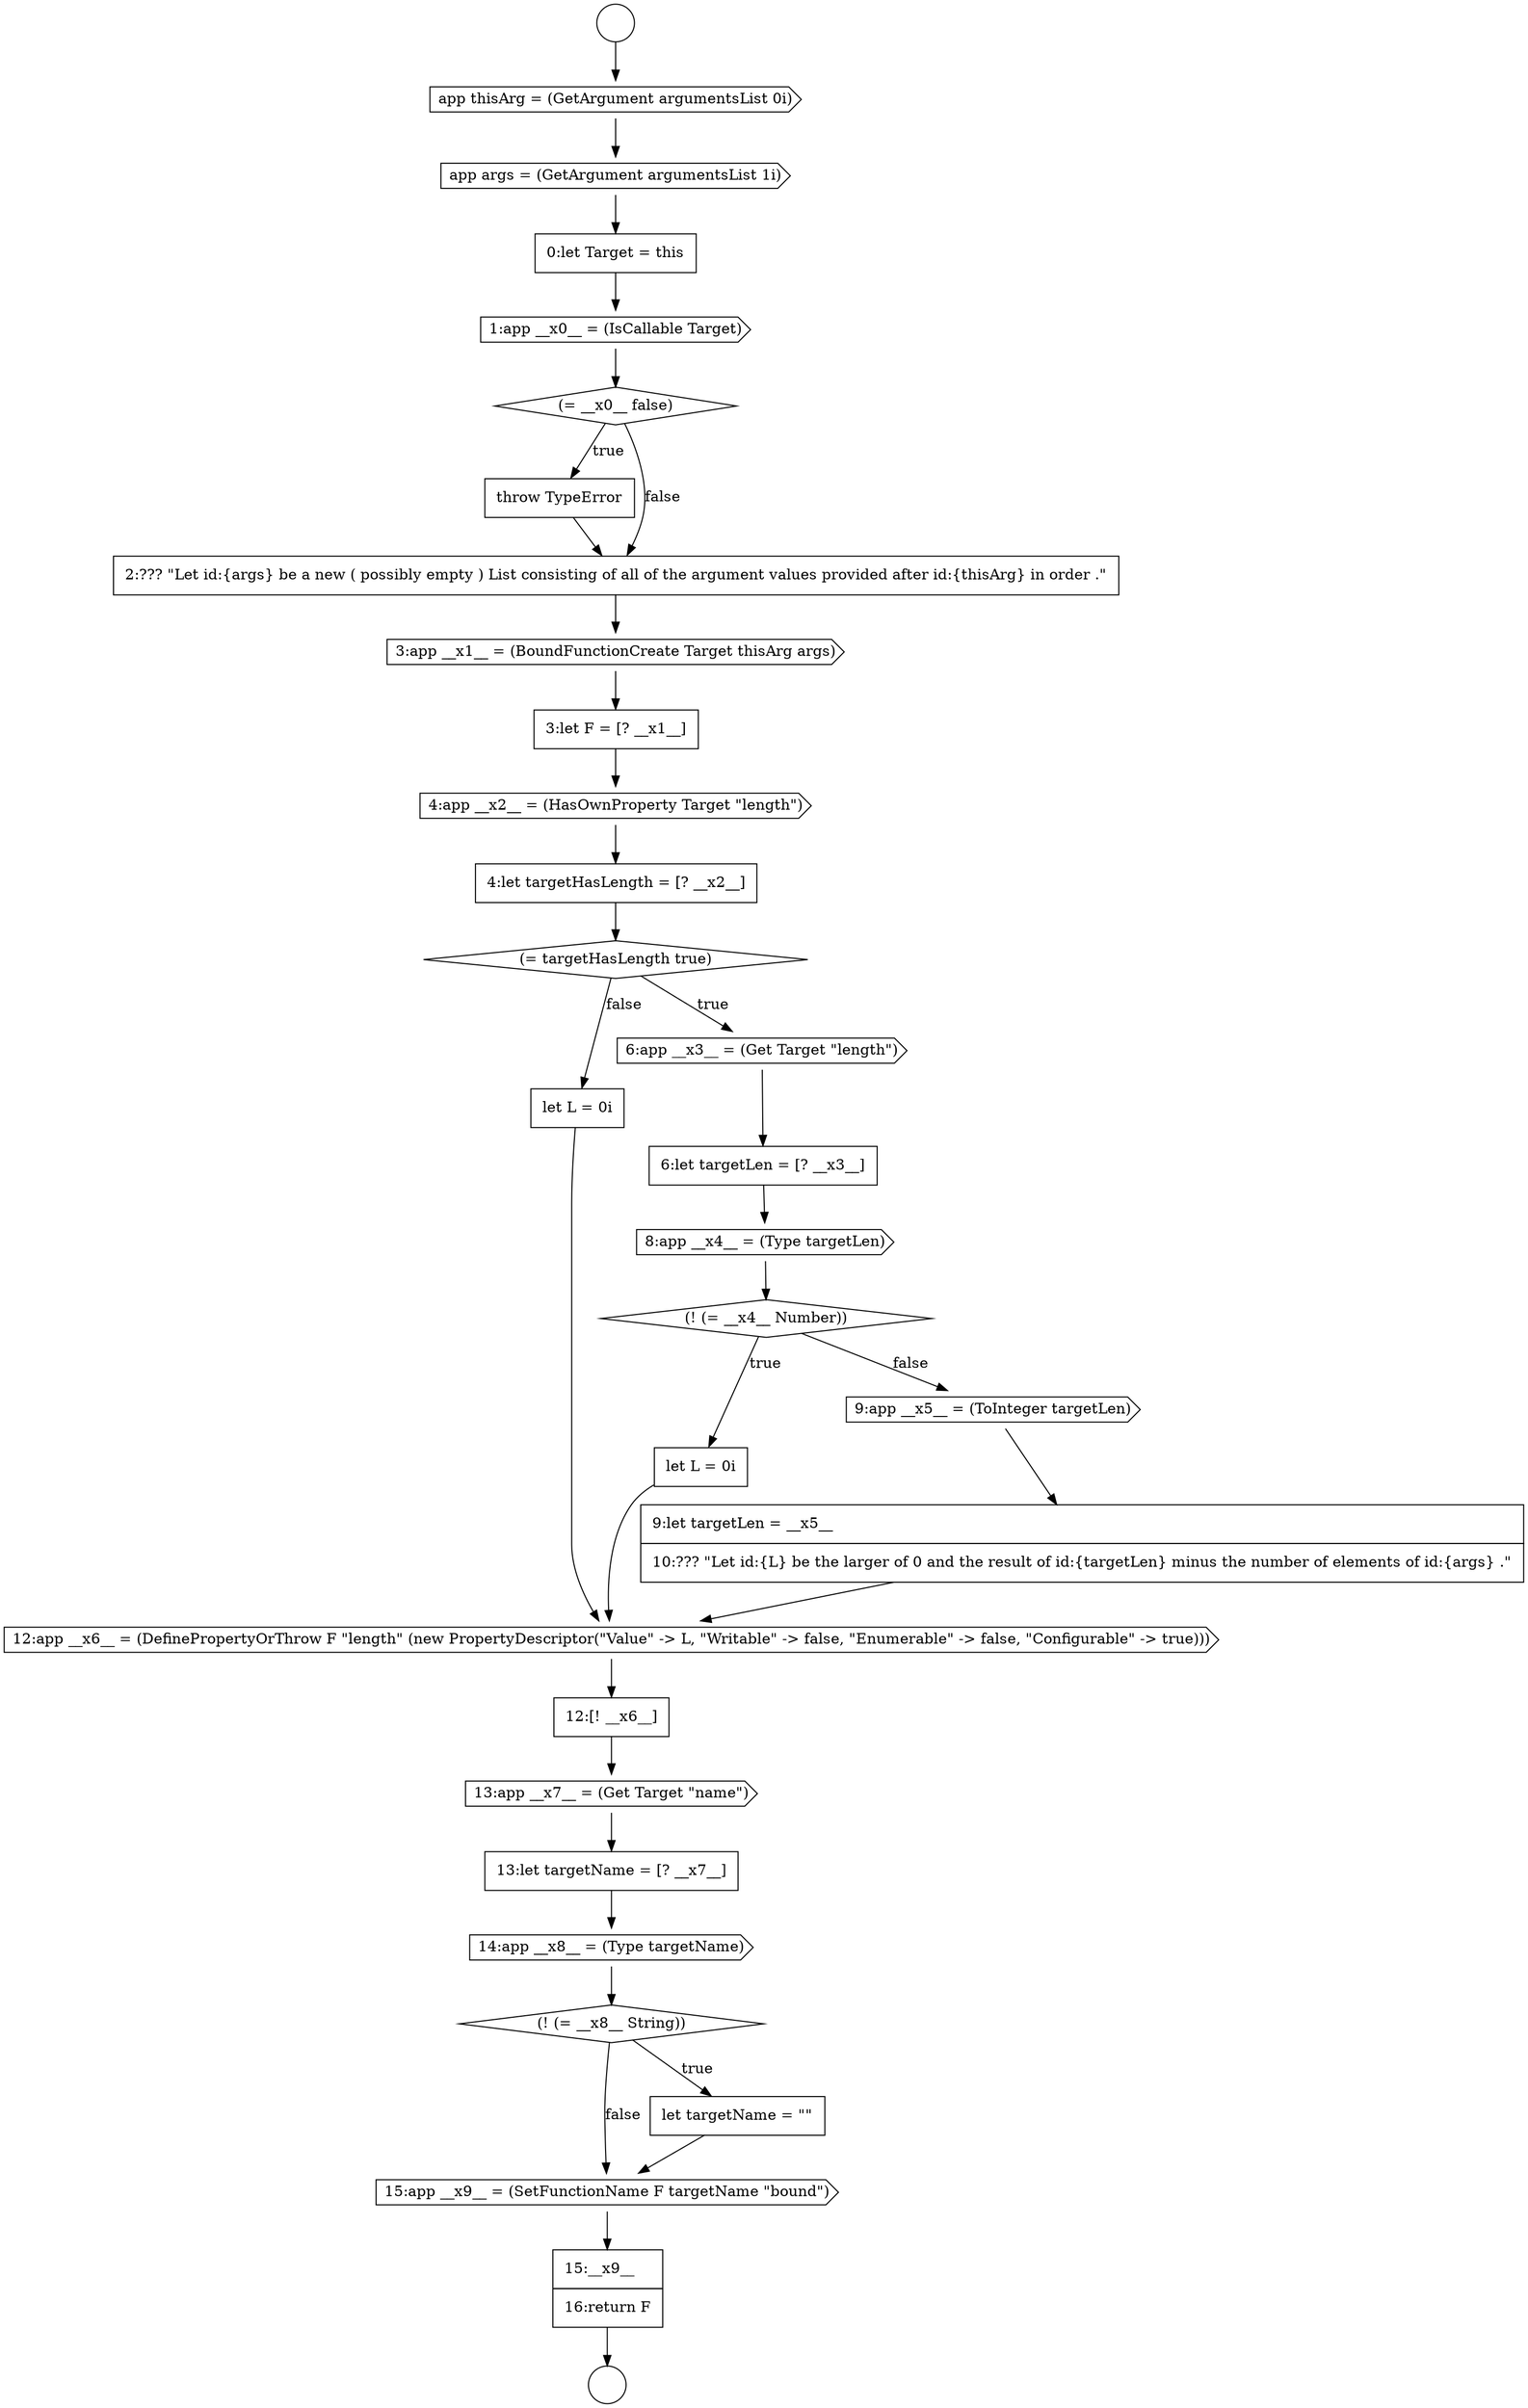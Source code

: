 digraph {
  node11043 [shape=cds, label=<<font color="black">app args = (GetArgument argumentsList 1i)</font>> color="black" fillcolor="white" style=filled]
  node11064 [shape=cds, label=<<font color="black">13:app __x7__ = (Get Target &quot;name&quot;)</font>> color="black" fillcolor="white" style=filled]
  node11047 [shape=none, margin=0, label=<<font color="black">
    <table border="0" cellborder="1" cellspacing="0" cellpadding="10">
      <tr><td align="left">throw TypeError</td></tr>
    </table>
  </font>> color="black" fillcolor="white" style=filled]
  node11069 [shape=cds, label=<<font color="black">15:app __x9__ = (SetFunctionName F targetName &quot;bound&quot;)</font>> color="black" fillcolor="white" style=filled]
  node11042 [shape=cds, label=<<font color="black">app thisArg = (GetArgument argumentsList 0i)</font>> color="black" fillcolor="white" style=filled]
  node11046 [shape=diamond, label=<<font color="black">(= __x0__ false)</font>> color="black" fillcolor="white" style=filled]
  node11065 [shape=none, margin=0, label=<<font color="black">
    <table border="0" cellborder="1" cellspacing="0" cellpadding="10">
      <tr><td align="left">13:let targetName = [? __x7__]</td></tr>
    </table>
  </font>> color="black" fillcolor="white" style=filled]
  node11063 [shape=none, margin=0, label=<<font color="black">
    <table border="0" cellborder="1" cellspacing="0" cellpadding="10">
      <tr><td align="left">12:[! __x6__]</td></tr>
    </table>
  </font>> color="black" fillcolor="white" style=filled]
  node11041 [shape=circle label=" " color="black" fillcolor="white" style=filled]
  node11062 [shape=cds, label=<<font color="black">12:app __x6__ = (DefinePropertyOrThrow F &quot;length&quot; (new PropertyDescriptor(&quot;Value&quot; -&gt; L, &quot;Writable&quot; -&gt; false, &quot;Enumerable&quot; -&gt; false, &quot;Configurable&quot; -&gt; true)))</font>> color="black" fillcolor="white" style=filled]
  node11045 [shape=cds, label=<<font color="black">1:app __x0__ = (IsCallable Target)</font>> color="black" fillcolor="white" style=filled]
  node11044 [shape=none, margin=0, label=<<font color="black">
    <table border="0" cellborder="1" cellspacing="0" cellpadding="10">
      <tr><td align="left">0:let Target = this</td></tr>
    </table>
  </font>> color="black" fillcolor="white" style=filled]
  node11067 [shape=diamond, label=<<font color="black">(! (= __x8__ String))</font>> color="black" fillcolor="white" style=filled]
  node11050 [shape=none, margin=0, label=<<font color="black">
    <table border="0" cellborder="1" cellspacing="0" cellpadding="10">
      <tr><td align="left">3:let F = [? __x1__]</td></tr>
    </table>
  </font>> color="black" fillcolor="white" style=filled]
  node11048 [shape=none, margin=0, label=<<font color="black">
    <table border="0" cellborder="1" cellspacing="0" cellpadding="10">
      <tr><td align="left">2:??? &quot;Let id:{args} be a new ( possibly empty ) List consisting of all of the argument values provided after id:{thisArg} in order .&quot;</td></tr>
    </table>
  </font>> color="black" fillcolor="white" style=filled]
  node11058 [shape=none, margin=0, label=<<font color="black">
    <table border="0" cellborder="1" cellspacing="0" cellpadding="10">
      <tr><td align="left">let L = 0i</td></tr>
    </table>
  </font>> color="black" fillcolor="white" style=filled]
  node11055 [shape=none, margin=0, label=<<font color="black">
    <table border="0" cellborder="1" cellspacing="0" cellpadding="10">
      <tr><td align="left">6:let targetLen = [? __x3__]</td></tr>
    </table>
  </font>> color="black" fillcolor="white" style=filled]
  node11068 [shape=none, margin=0, label=<<font color="black">
    <table border="0" cellborder="1" cellspacing="0" cellpadding="10">
      <tr><td align="left">let targetName = &quot;&quot;</td></tr>
    </table>
  </font>> color="black" fillcolor="white" style=filled]
  node11051 [shape=cds, label=<<font color="black">4:app __x2__ = (HasOwnProperty Target &quot;length&quot;)</font>> color="black" fillcolor="white" style=filled]
  node11040 [shape=circle label=" " color="black" fillcolor="white" style=filled]
  node11056 [shape=cds, label=<<font color="black">8:app __x4__ = (Type targetLen)</font>> color="black" fillcolor="white" style=filled]
  node11057 [shape=diamond, label=<<font color="black">(! (= __x4__ Number))</font>> color="black" fillcolor="white" style=filled]
  node11052 [shape=none, margin=0, label=<<font color="black">
    <table border="0" cellborder="1" cellspacing="0" cellpadding="10">
      <tr><td align="left">4:let targetHasLength = [? __x2__]</td></tr>
    </table>
  </font>> color="black" fillcolor="white" style=filled]
  node11061 [shape=none, margin=0, label=<<font color="black">
    <table border="0" cellborder="1" cellspacing="0" cellpadding="10">
      <tr><td align="left">let L = 0i</td></tr>
    </table>
  </font>> color="black" fillcolor="white" style=filled]
  node11070 [shape=none, margin=0, label=<<font color="black">
    <table border="0" cellborder="1" cellspacing="0" cellpadding="10">
      <tr><td align="left">15:__x9__</td></tr>
      <tr><td align="left">16:return F</td></tr>
    </table>
  </font>> color="black" fillcolor="white" style=filled]
  node11060 [shape=none, margin=0, label=<<font color="black">
    <table border="0" cellborder="1" cellspacing="0" cellpadding="10">
      <tr><td align="left">9:let targetLen = __x5__</td></tr>
      <tr><td align="left">10:??? &quot;Let id:{L} be the larger of 0 and the result of id:{targetLen} minus the number of elements of id:{args} .&quot;</td></tr>
    </table>
  </font>> color="black" fillcolor="white" style=filled]
  node11053 [shape=diamond, label=<<font color="black">(= targetHasLength true)</font>> color="black" fillcolor="white" style=filled]
  node11066 [shape=cds, label=<<font color="black">14:app __x8__ = (Type targetName)</font>> color="black" fillcolor="white" style=filled]
  node11049 [shape=cds, label=<<font color="black">3:app __x1__ = (BoundFunctionCreate Target thisArg args)</font>> color="black" fillcolor="white" style=filled]
  node11054 [shape=cds, label=<<font color="black">6:app __x3__ = (Get Target &quot;length&quot;)</font>> color="black" fillcolor="white" style=filled]
  node11059 [shape=cds, label=<<font color="black">9:app __x5__ = (ToInteger targetLen)</font>> color="black" fillcolor="white" style=filled]
  node11054 -> node11055 [ color="black"]
  node11063 -> node11064 [ color="black"]
  node11062 -> node11063 [ color="black"]
  node11046 -> node11047 [label=<<font color="black">true</font>> color="black"]
  node11046 -> node11048 [label=<<font color="black">false</font>> color="black"]
  node11066 -> node11067 [ color="black"]
  node11070 -> node11041 [ color="black"]
  node11064 -> node11065 [ color="black"]
  node11052 -> node11053 [ color="black"]
  node11042 -> node11043 [ color="black"]
  node11048 -> node11049 [ color="black"]
  node11058 -> node11062 [ color="black"]
  node11060 -> node11062 [ color="black"]
  node11056 -> node11057 [ color="black"]
  node11049 -> node11050 [ color="black"]
  node11044 -> node11045 [ color="black"]
  node11057 -> node11058 [label=<<font color="black">true</font>> color="black"]
  node11057 -> node11059 [label=<<font color="black">false</font>> color="black"]
  node11067 -> node11068 [label=<<font color="black">true</font>> color="black"]
  node11067 -> node11069 [label=<<font color="black">false</font>> color="black"]
  node11053 -> node11054 [label=<<font color="black">true</font>> color="black"]
  node11053 -> node11061 [label=<<font color="black">false</font>> color="black"]
  node11061 -> node11062 [ color="black"]
  node11065 -> node11066 [ color="black"]
  node11055 -> node11056 [ color="black"]
  node11047 -> node11048 [ color="black"]
  node11045 -> node11046 [ color="black"]
  node11050 -> node11051 [ color="black"]
  node11068 -> node11069 [ color="black"]
  node11059 -> node11060 [ color="black"]
  node11043 -> node11044 [ color="black"]
  node11040 -> node11042 [ color="black"]
  node11069 -> node11070 [ color="black"]
  node11051 -> node11052 [ color="black"]
}
